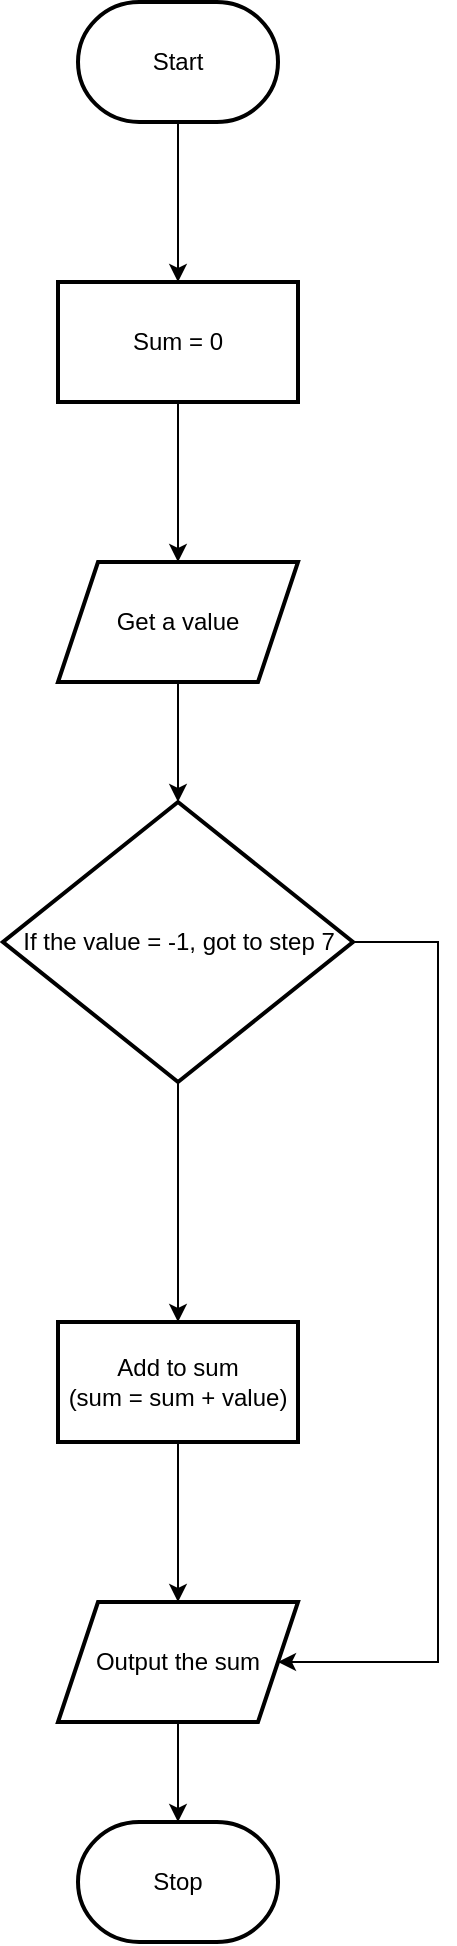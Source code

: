 <mxfile version="24.7.8">
  <diagram name="Page-1" id="qUphheCu9nbXFUPOmkRN">
    <mxGraphModel dx="1666" dy="1857" grid="1" gridSize="10" guides="1" tooltips="1" connect="1" arrows="1" fold="1" page="1" pageScale="1" pageWidth="850" pageHeight="1100" math="0" shadow="0">
      <root>
        <mxCell id="0" />
        <mxCell id="1" parent="0" />
        <mxCell id="PUaMvtJgLHg2cAVzLse6-3" value="" style="edgeStyle=orthogonalEdgeStyle;rounded=0;orthogonalLoop=1;jettySize=auto;html=1;" edge="1" parent="1" source="PUaMvtJgLHg2cAVzLse6-1" target="PUaMvtJgLHg2cAVzLse6-2">
          <mxGeometry relative="1" as="geometry" />
        </mxCell>
        <mxCell id="PUaMvtJgLHg2cAVzLse6-1" value="Start" style="strokeWidth=2;html=1;shape=mxgraph.flowchart.terminator;whiteSpace=wrap;" vertex="1" parent="1">
          <mxGeometry x="330" y="-40" width="100" height="60" as="geometry" />
        </mxCell>
        <mxCell id="PUaMvtJgLHg2cAVzLse6-5" value="" style="edgeStyle=orthogonalEdgeStyle;rounded=0;orthogonalLoop=1;jettySize=auto;html=1;" edge="1" parent="1" source="PUaMvtJgLHg2cAVzLse6-2" target="PUaMvtJgLHg2cAVzLse6-4">
          <mxGeometry relative="1" as="geometry" />
        </mxCell>
        <mxCell id="PUaMvtJgLHg2cAVzLse6-2" value="Sum = 0" style="whiteSpace=wrap;html=1;strokeWidth=2;" vertex="1" parent="1">
          <mxGeometry x="320" y="100" width="120" height="60" as="geometry" />
        </mxCell>
        <mxCell id="PUaMvtJgLHg2cAVzLse6-7" value="" style="edgeStyle=orthogonalEdgeStyle;rounded=0;orthogonalLoop=1;jettySize=auto;html=1;" edge="1" parent="1" source="PUaMvtJgLHg2cAVzLse6-4" target="PUaMvtJgLHg2cAVzLse6-6">
          <mxGeometry relative="1" as="geometry" />
        </mxCell>
        <mxCell id="PUaMvtJgLHg2cAVzLse6-4" value="Get a value" style="shape=parallelogram;perimeter=parallelogramPerimeter;whiteSpace=wrap;html=1;fixedSize=1;strokeWidth=2;" vertex="1" parent="1">
          <mxGeometry x="320" y="240" width="120" height="60" as="geometry" />
        </mxCell>
        <mxCell id="PUaMvtJgLHg2cAVzLse6-9" value="" style="edgeStyle=orthogonalEdgeStyle;rounded=0;orthogonalLoop=1;jettySize=auto;html=1;" edge="1" parent="1" source="PUaMvtJgLHg2cAVzLse6-6" target="PUaMvtJgLHg2cAVzLse6-8">
          <mxGeometry relative="1" as="geometry" />
        </mxCell>
        <mxCell id="PUaMvtJgLHg2cAVzLse6-14" style="edgeStyle=orthogonalEdgeStyle;rounded=0;orthogonalLoop=1;jettySize=auto;html=1;entryX=1;entryY=0.5;entryDx=0;entryDy=0;" edge="1" parent="1" source="PUaMvtJgLHg2cAVzLse6-6" target="PUaMvtJgLHg2cAVzLse6-10">
          <mxGeometry relative="1" as="geometry">
            <Array as="points">
              <mxPoint x="510" y="430" />
              <mxPoint x="510" y="790" />
            </Array>
          </mxGeometry>
        </mxCell>
        <mxCell id="PUaMvtJgLHg2cAVzLse6-6" value="If the value = -1, got to step 7" style="rhombus;whiteSpace=wrap;html=1;strokeWidth=2;" vertex="1" parent="1">
          <mxGeometry x="292.5" y="360" width="175" height="140" as="geometry" />
        </mxCell>
        <mxCell id="PUaMvtJgLHg2cAVzLse6-11" value="" style="edgeStyle=orthogonalEdgeStyle;rounded=0;orthogonalLoop=1;jettySize=auto;html=1;" edge="1" parent="1" source="PUaMvtJgLHg2cAVzLse6-8" target="PUaMvtJgLHg2cAVzLse6-10">
          <mxGeometry relative="1" as="geometry" />
        </mxCell>
        <mxCell id="PUaMvtJgLHg2cAVzLse6-8" value="Add to sum&lt;div&gt;(sum = sum + value)&lt;/div&gt;" style="whiteSpace=wrap;html=1;strokeWidth=2;" vertex="1" parent="1">
          <mxGeometry x="320" y="620" width="120" height="60" as="geometry" />
        </mxCell>
        <mxCell id="PUaMvtJgLHg2cAVzLse6-13" value="" style="edgeStyle=orthogonalEdgeStyle;rounded=0;orthogonalLoop=1;jettySize=auto;html=1;" edge="1" parent="1" source="PUaMvtJgLHg2cAVzLse6-10" target="PUaMvtJgLHg2cAVzLse6-12">
          <mxGeometry relative="1" as="geometry" />
        </mxCell>
        <mxCell id="PUaMvtJgLHg2cAVzLse6-10" value="Output the sum" style="shape=parallelogram;perimeter=parallelogramPerimeter;whiteSpace=wrap;html=1;fixedSize=1;strokeWidth=2;" vertex="1" parent="1">
          <mxGeometry x="320" y="760" width="120" height="60" as="geometry" />
        </mxCell>
        <mxCell id="PUaMvtJgLHg2cAVzLse6-12" value="Stop" style="strokeWidth=2;html=1;shape=mxgraph.flowchart.terminator;whiteSpace=wrap;" vertex="1" parent="1">
          <mxGeometry x="330" y="870" width="100" height="60" as="geometry" />
        </mxCell>
      </root>
    </mxGraphModel>
  </diagram>
</mxfile>
